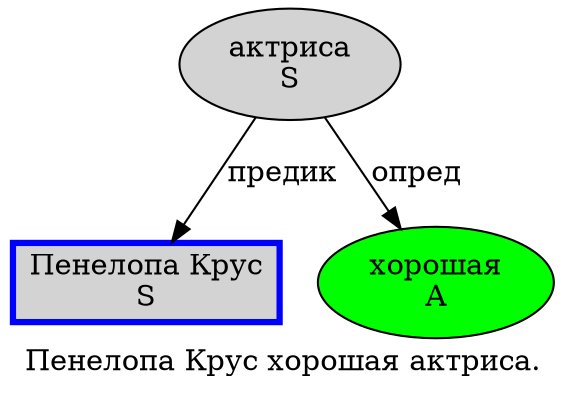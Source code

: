 digraph SENTENCE_52 {
	graph [label="Пенелопа Крус хорошая актриса."]
	node [style=filled]
		0 [label="Пенелопа Крус
S" color=blue fillcolor=lightgray penwidth=3 shape=box]
		1 [label="хорошая
A" color="" fillcolor=green penwidth=1 shape=ellipse]
		2 [label="актриса
S" color="" fillcolor=lightgray penwidth=1 shape=ellipse]
			2 -> 0 [label="предик"]
			2 -> 1 [label="опред"]
}